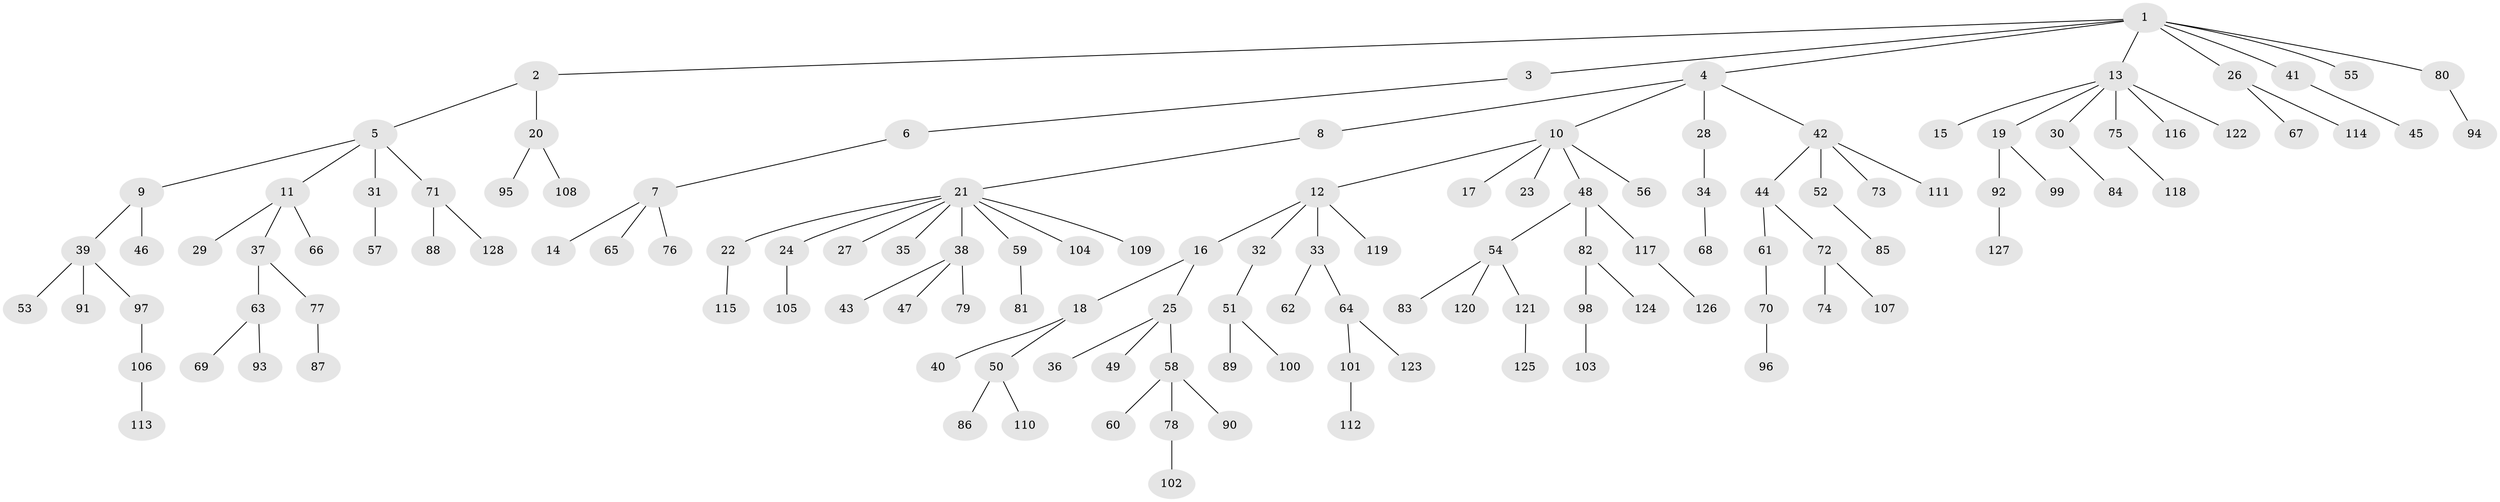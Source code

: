 // coarse degree distribution, {7: 0.011235955056179775, 4: 0.056179775280898875, 2: 0.20224719101123595, 8: 0.02247191011235955, 5: 0.033707865168539325, 3: 0.06741573033707865, 6: 0.02247191011235955, 1: 0.5842696629213483}
// Generated by graph-tools (version 1.1) at 2025/52/02/27/25 19:52:12]
// undirected, 128 vertices, 127 edges
graph export_dot {
graph [start="1"]
  node [color=gray90,style=filled];
  1;
  2;
  3;
  4;
  5;
  6;
  7;
  8;
  9;
  10;
  11;
  12;
  13;
  14;
  15;
  16;
  17;
  18;
  19;
  20;
  21;
  22;
  23;
  24;
  25;
  26;
  27;
  28;
  29;
  30;
  31;
  32;
  33;
  34;
  35;
  36;
  37;
  38;
  39;
  40;
  41;
  42;
  43;
  44;
  45;
  46;
  47;
  48;
  49;
  50;
  51;
  52;
  53;
  54;
  55;
  56;
  57;
  58;
  59;
  60;
  61;
  62;
  63;
  64;
  65;
  66;
  67;
  68;
  69;
  70;
  71;
  72;
  73;
  74;
  75;
  76;
  77;
  78;
  79;
  80;
  81;
  82;
  83;
  84;
  85;
  86;
  87;
  88;
  89;
  90;
  91;
  92;
  93;
  94;
  95;
  96;
  97;
  98;
  99;
  100;
  101;
  102;
  103;
  104;
  105;
  106;
  107;
  108;
  109;
  110;
  111;
  112;
  113;
  114;
  115;
  116;
  117;
  118;
  119;
  120;
  121;
  122;
  123;
  124;
  125;
  126;
  127;
  128;
  1 -- 2;
  1 -- 3;
  1 -- 4;
  1 -- 13;
  1 -- 26;
  1 -- 41;
  1 -- 55;
  1 -- 80;
  2 -- 5;
  2 -- 20;
  3 -- 6;
  4 -- 8;
  4 -- 10;
  4 -- 28;
  4 -- 42;
  5 -- 9;
  5 -- 11;
  5 -- 31;
  5 -- 71;
  6 -- 7;
  7 -- 14;
  7 -- 65;
  7 -- 76;
  8 -- 21;
  9 -- 39;
  9 -- 46;
  10 -- 12;
  10 -- 17;
  10 -- 23;
  10 -- 48;
  10 -- 56;
  11 -- 29;
  11 -- 37;
  11 -- 66;
  12 -- 16;
  12 -- 32;
  12 -- 33;
  12 -- 119;
  13 -- 15;
  13 -- 19;
  13 -- 30;
  13 -- 75;
  13 -- 116;
  13 -- 122;
  16 -- 18;
  16 -- 25;
  18 -- 40;
  18 -- 50;
  19 -- 92;
  19 -- 99;
  20 -- 95;
  20 -- 108;
  21 -- 22;
  21 -- 24;
  21 -- 27;
  21 -- 35;
  21 -- 38;
  21 -- 59;
  21 -- 104;
  21 -- 109;
  22 -- 115;
  24 -- 105;
  25 -- 36;
  25 -- 49;
  25 -- 58;
  26 -- 67;
  26 -- 114;
  28 -- 34;
  30 -- 84;
  31 -- 57;
  32 -- 51;
  33 -- 62;
  33 -- 64;
  34 -- 68;
  37 -- 63;
  37 -- 77;
  38 -- 43;
  38 -- 47;
  38 -- 79;
  39 -- 53;
  39 -- 91;
  39 -- 97;
  41 -- 45;
  42 -- 44;
  42 -- 52;
  42 -- 73;
  42 -- 111;
  44 -- 61;
  44 -- 72;
  48 -- 54;
  48 -- 82;
  48 -- 117;
  50 -- 86;
  50 -- 110;
  51 -- 89;
  51 -- 100;
  52 -- 85;
  54 -- 83;
  54 -- 120;
  54 -- 121;
  58 -- 60;
  58 -- 78;
  58 -- 90;
  59 -- 81;
  61 -- 70;
  63 -- 69;
  63 -- 93;
  64 -- 101;
  64 -- 123;
  70 -- 96;
  71 -- 88;
  71 -- 128;
  72 -- 74;
  72 -- 107;
  75 -- 118;
  77 -- 87;
  78 -- 102;
  80 -- 94;
  82 -- 98;
  82 -- 124;
  92 -- 127;
  97 -- 106;
  98 -- 103;
  101 -- 112;
  106 -- 113;
  117 -- 126;
  121 -- 125;
}
